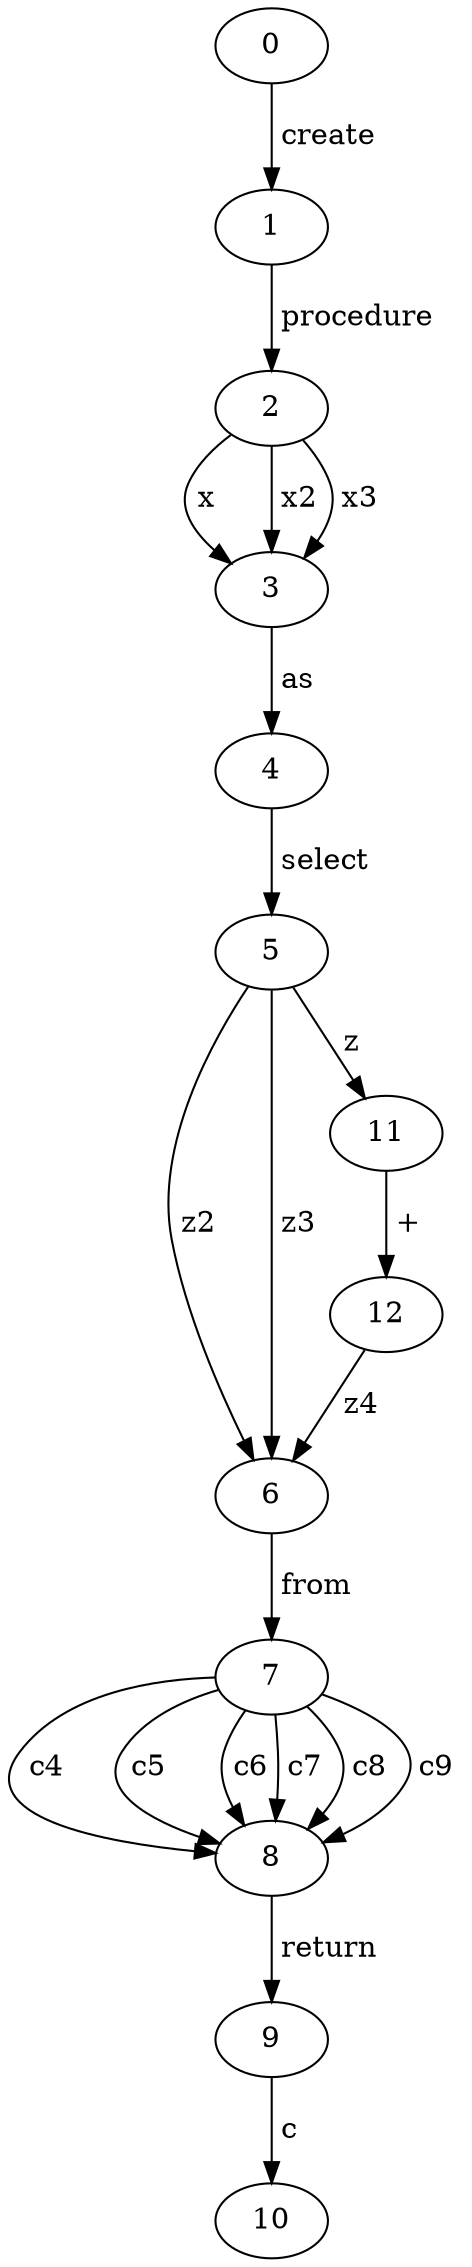 digraph G
{
0;1;2;3;4;5;6;7;8;9;10;11;12;
0->1 [label=" create "];
1->2 [label=" procedure"];
2->3 [label=" x "];
2->3 [label=" x2 "];
2->3 [label=" x3 "];
3->4 [label=" as "];
4->5 [label=" select"];
5->11 [label=" z "];
11->12 [label=" + "];
12->6 [label=" z4 "];
5->6 [label=" z2 "];
5->6 [label=" z3 "];
6->7 [label=" from "];
7->8 [label=" c4 "];
7->8 [label=" c5 "];
7->8 [label=" c6 "];
7->8 [label=" c7 "];
7->8 [label=" c8 "];
7->8 [label=" c9 "];
8->9 [label=" return "];
9->10 [label=" c "];
}